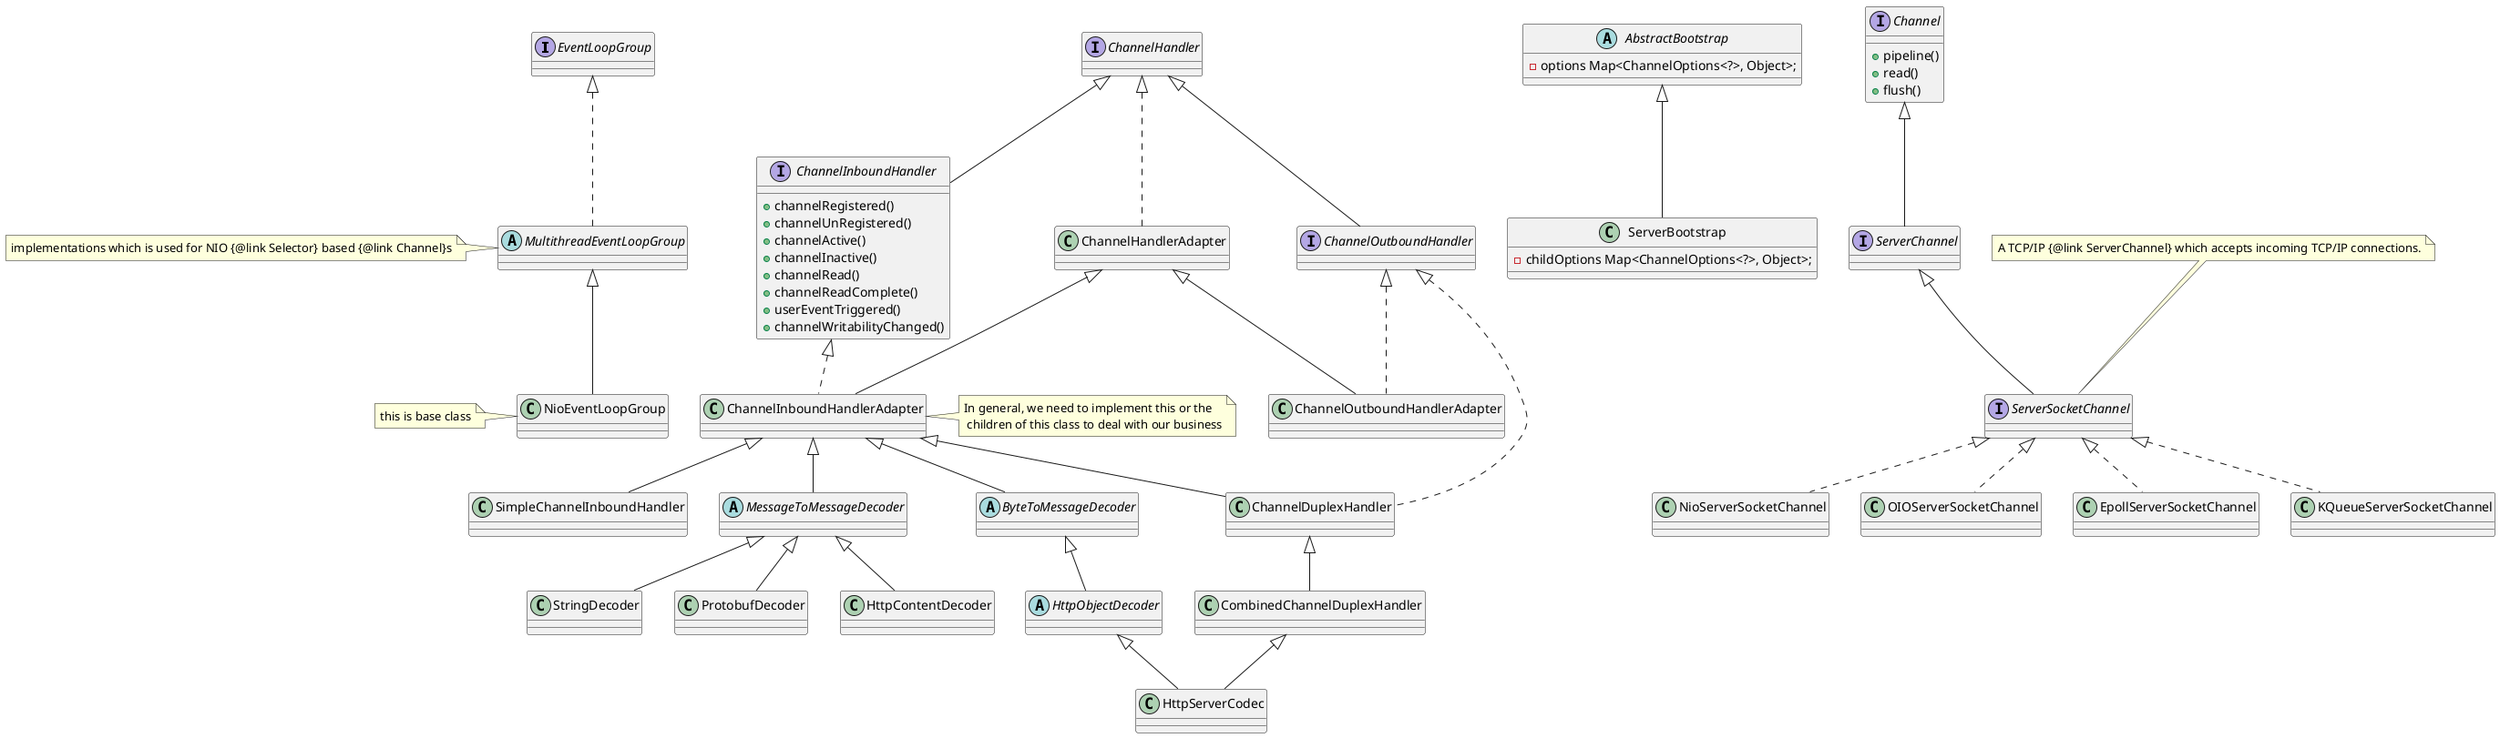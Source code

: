 @startuml
interface EventLoopGroup
abstract MultithreadEventLoopGroup

note left of MultithreadEventLoopGroup: implementations which is used for NIO {@link Selector} based {@link Channel}s
class NioEventLoopGroup {
}

note left of NioEventLoopGroup: this is base class
EventLoopGroup <|.. MultithreadEventLoopGroup
MultithreadEventLoopGroup <|-- NioEventLoopGroup

abstract AbstractBootstrap {
    -options Map<ChannelOptions<?>, Object>;
}
class ServerBootstrap {
    -childOptions Map<ChannelOptions<?>, Object>;
}
AbstractBootstrap <|-- ServerBootstrap

interface Channel {
    +pipeline()
    +read()
    +flush()
}
interface ServerChannel
interface ServerSocketChannel
note top of ServerSocketChannel: A TCP/IP {@link ServerChannel} which accepts incoming TCP/IP connections.

class NioServerSocketChannel
class OIOServerSocketChannel
class EpollServerSocketChannel
class KQueueServerSocketChannel

Channel <|-- ServerChannel
ServerChannel <|-- ServerSocketChannel
ServerSocketChannel <|.. NioServerSocketChannel
ServerSocketChannel <|.. OIOServerSocketChannel
ServerSocketChannel <|.. EpollServerSocketChannel
ServerSocketChannel <|.. KQueueServerSocketChannel

interface ChannelHandler
class ChannelHandlerAdapter
interface ChannelOutboundHandler
interface ChannelInboundHandler {
    +channelRegistered()
    +channelUnRegistered()
    +channelActive()
    +channelInactive()
    +channelRead()
    +channelReadComplete()
    +userEventTriggered()
    +channelWritabilityChanged()
}
class ChannelOutboundHandlerAdapter

class ChannelInboundHandlerAdapter
class SimpleChannelInboundHandler
abstract class MessageToMessageDecoder
class StringDecoder
class ProtobufDecoder
class HttpContentDecoder

abstract class ByteToMessageDecoder
abstract class HttpObjectDecoder
class HttpServerCodec

HttpObjectDecoder <|-- HttpServerCodec
ByteToMessageDecoder <|-- HttpObjectDecoder

note right of ChannelInboundHandlerAdapter: In general, we need to implement this or the \n children of this class to deal with our business

ChannelHandler <|.. ChannelHandlerAdapter
ChannelHandler <|-- ChannelOutboundHandler
ChannelHandler <|-- ChannelInboundHandler
ChannelHandlerAdapter <|-- ChannelOutboundHandlerAdapter
ChannelHandlerAdapter <|-- ChannelInboundHandlerAdapter
ChannelInboundHandler <|.. ChannelInboundHandlerAdapter
ChannelOutboundHandler <|.. ChannelOutboundHandlerAdapter
ChannelInboundHandlerAdapter <|-- SimpleChannelInboundHandler
ChannelInboundHandlerAdapter <|-- MessageToMessageDecoder
MessageToMessageDecoder <|-- StringDecoder
MessageToMessageDecoder <|-- ProtobufDecoder
MessageToMessageDecoder <|-- HttpContentDecoder
ChannelInboundHandlerAdapter <|-- ByteToMessageDecoder

CombinedChannelDuplexHandler <|-- HttpServerCodec
ChannelDuplexHandler <|-- CombinedChannelDuplexHandler
ChannelInboundHandlerAdapter <|-- ChannelDuplexHandler
ChannelOutboundHandler <|.. ChannelDuplexHandler

@enduml
